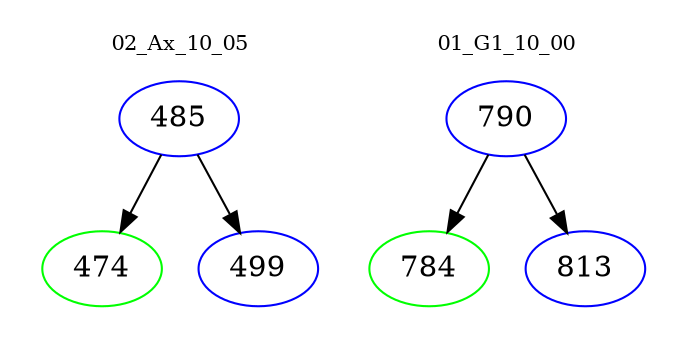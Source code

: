 digraph{
subgraph cluster_0 {
color = white
label = "02_Ax_10_05";
fontsize=10;
T0_485 [label="485", color="blue"]
T0_485 -> T0_474 [color="black"]
T0_474 [label="474", color="green"]
T0_485 -> T0_499 [color="black"]
T0_499 [label="499", color="blue"]
}
subgraph cluster_1 {
color = white
label = "01_G1_10_00";
fontsize=10;
T1_790 [label="790", color="blue"]
T1_790 -> T1_784 [color="black"]
T1_784 [label="784", color="green"]
T1_790 -> T1_813 [color="black"]
T1_813 [label="813", color="blue"]
}
}
